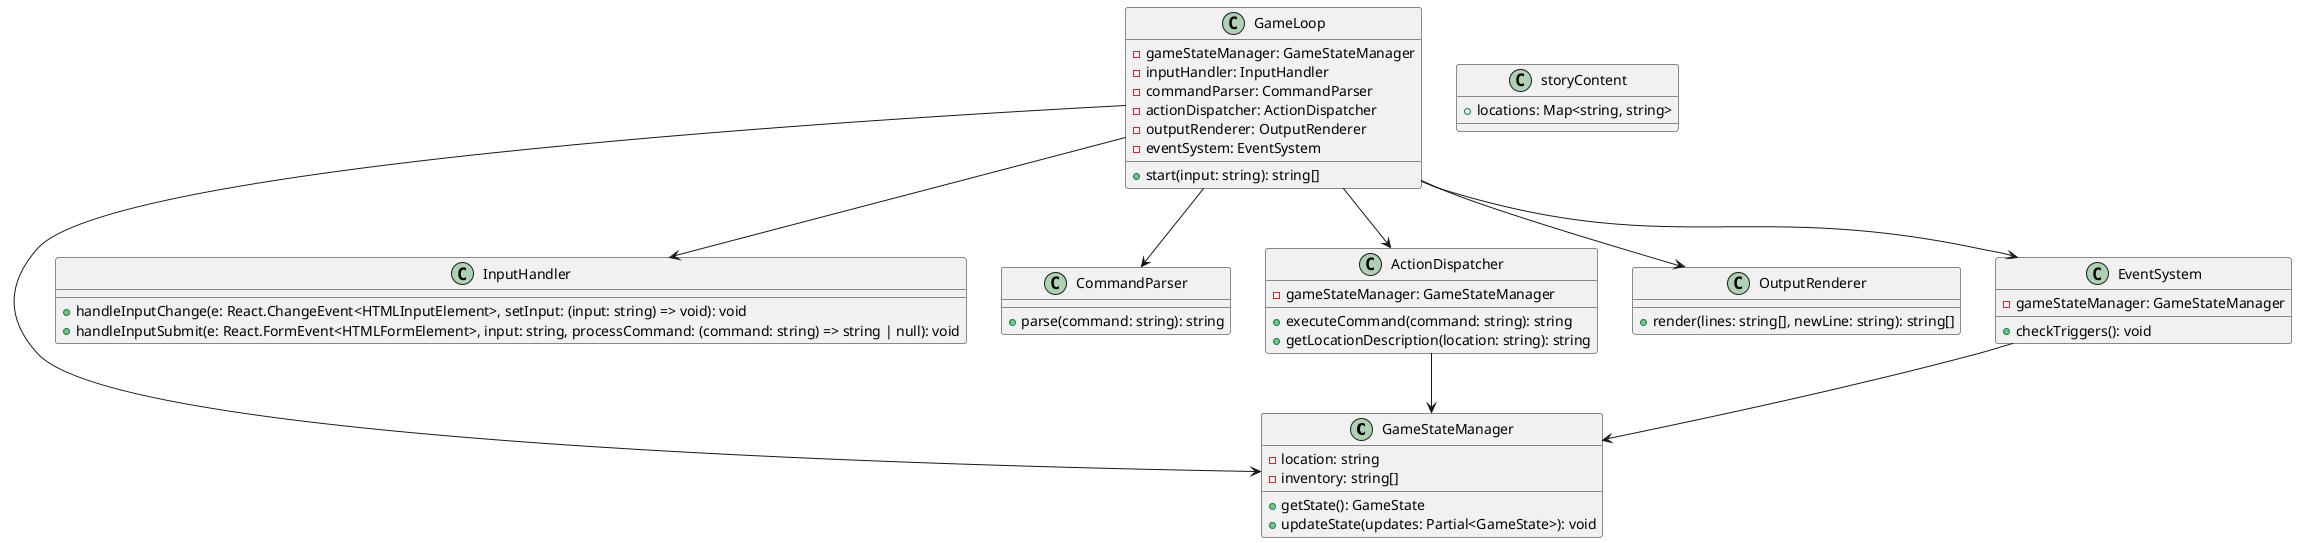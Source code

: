 @startuml

class GameStateManager {
    - location: string
    - inventory: string[]
    + getState(): GameState
    + updateState(updates: Partial<GameState>): void
}

class storyContent {
    + locations: Map<string, string>
}

class InputHandler {
    + handleInputChange(e: React.ChangeEvent<HTMLInputElement>, setInput: (input: string) => void): void
    + handleInputSubmit(e: React.FormEvent<HTMLFormElement>, input: string, processCommand: (command: string) => string | null): void
}

class CommandParser {
    + parse(command: string): string
}

class ActionDispatcher {
    - gameStateManager: GameStateManager
    + executeCommand(command: string): string
    + getLocationDescription(location: string): string
}

class OutputRenderer {
    + render(lines: string[], newLine: string): string[]
}

class EventSystem {
    - gameStateManager: GameStateManager
    + checkTriggers(): void
}

class GameLoop {
    - gameStateManager: GameStateManager
    - inputHandler: InputHandler
    - commandParser: CommandParser
    - actionDispatcher: ActionDispatcher
    - outputRenderer: OutputRenderer
    - eventSystem: EventSystem
    + start(input: string): string[]
}

GameLoop --> GameStateManager
GameLoop --> InputHandler
GameLoop --> CommandParser
GameLoop --> ActionDispatcher
GameLoop --> OutputRenderer
GameLoop --> EventSystem

ActionDispatcher --> GameStateManager
EventSystem --> GameStateManager

@enduml
